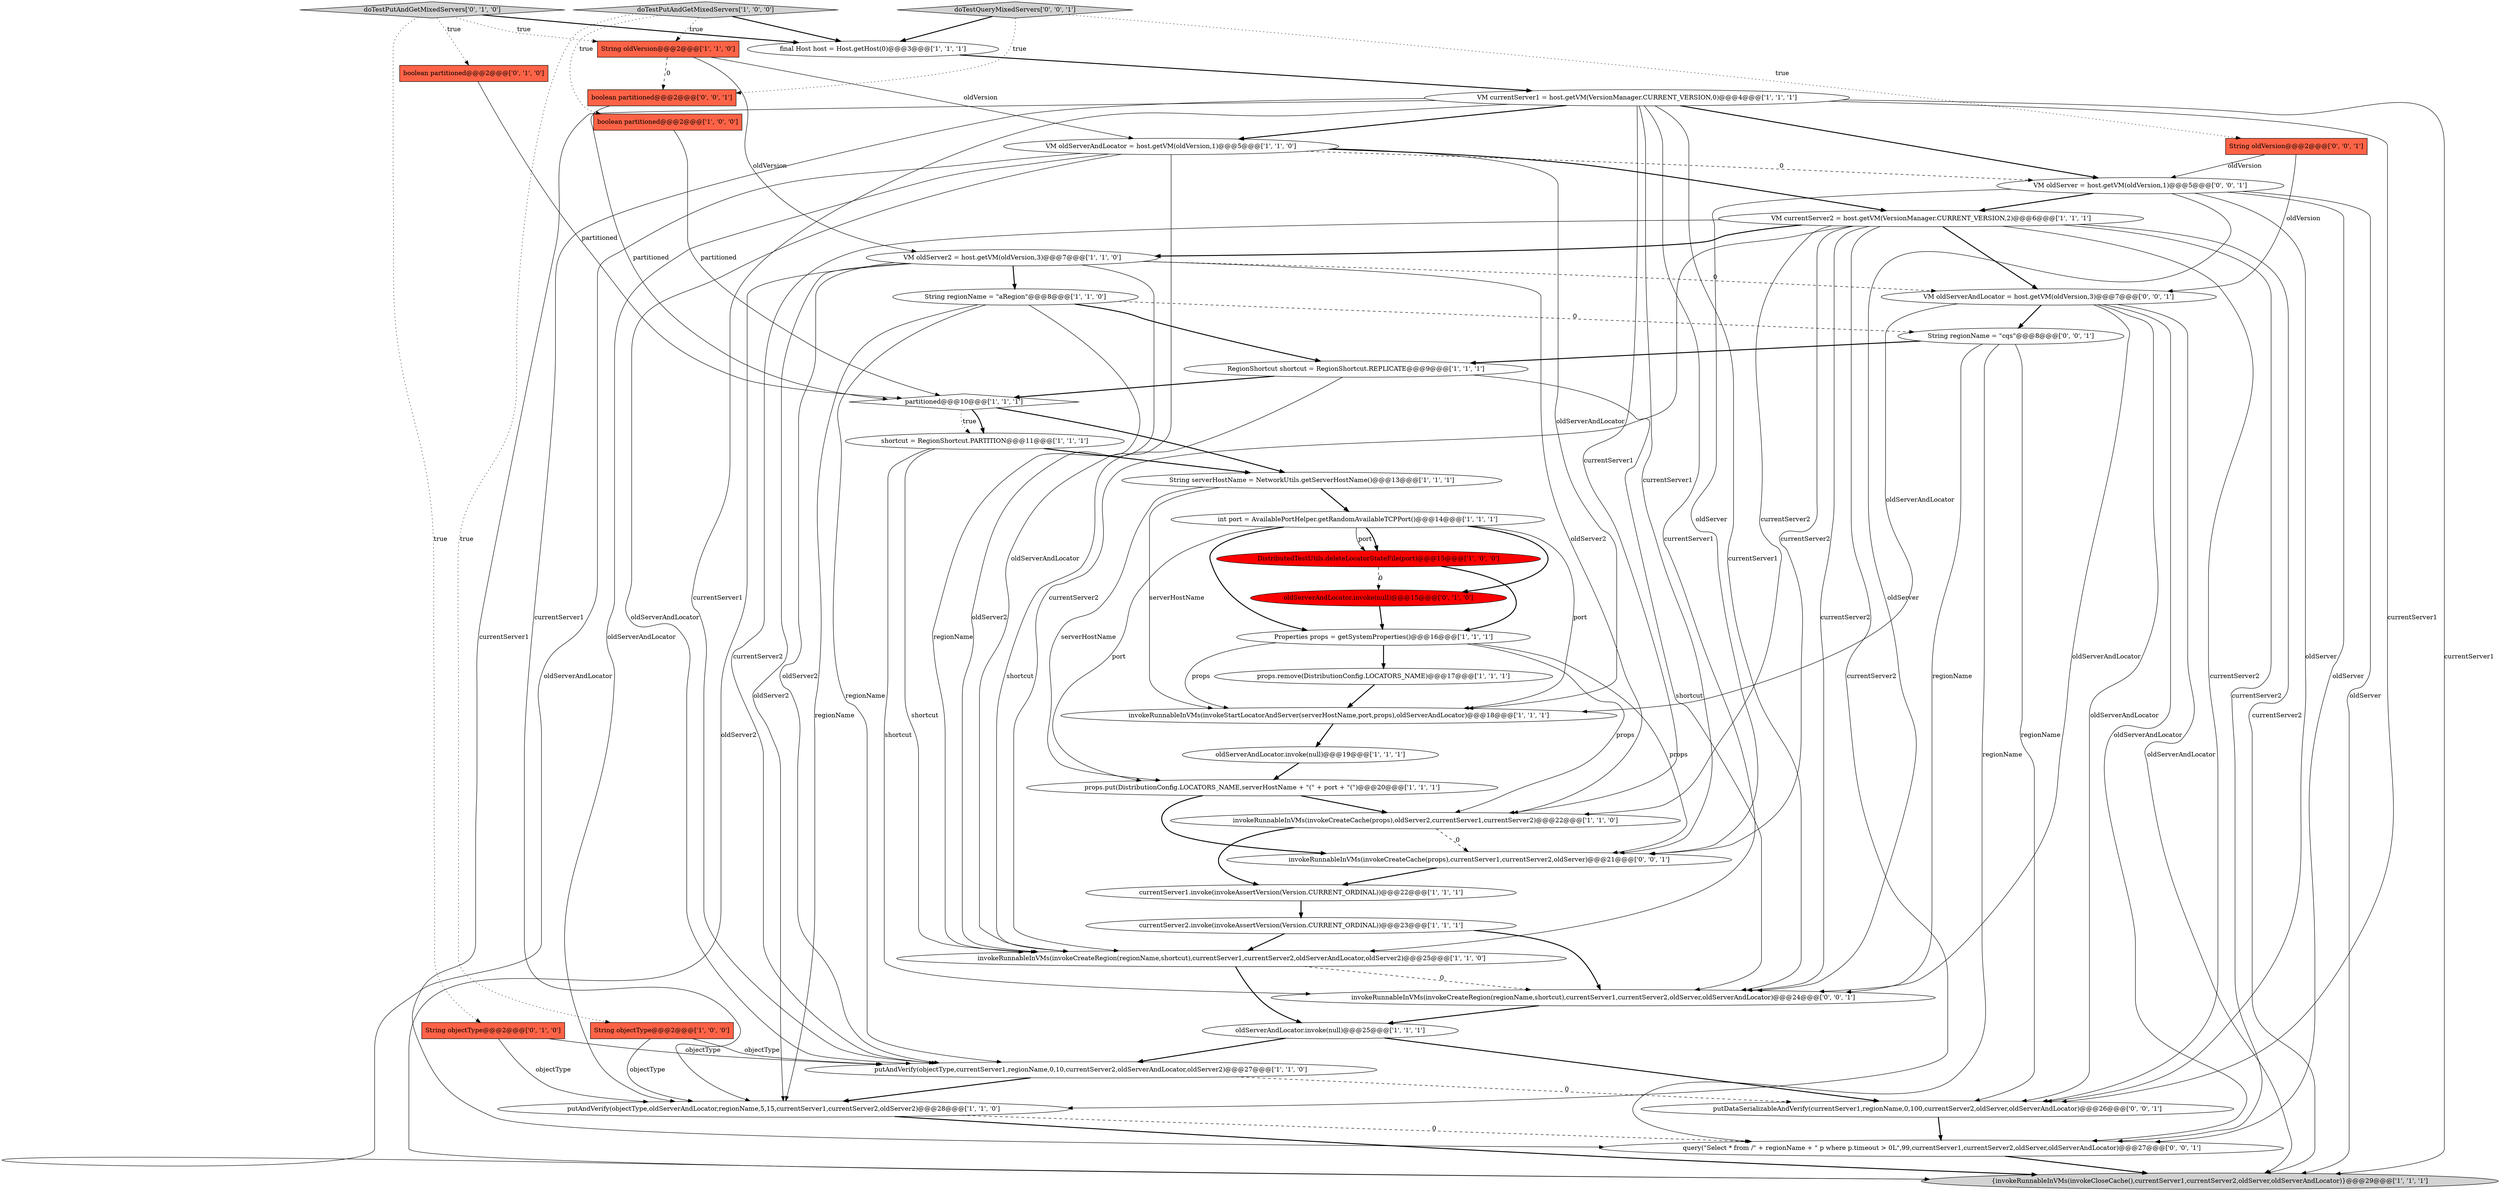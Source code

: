 digraph {
38 [style = filled, label = "doTestQueryMixedServers['0', '0', '1']", fillcolor = lightgray, shape = diamond image = "AAA0AAABBB3BBB"];
6 [style = filled, label = "String regionName = \"aRegion\"@@@8@@@['1', '1', '0']", fillcolor = white, shape = ellipse image = "AAA0AAABBB1BBB"];
10 [style = filled, label = "putAndVerify(objectType,currentServer1,regionName,0,10,currentServer2,oldServerAndLocator,oldServer2)@@@27@@@['1', '1', '0']", fillcolor = white, shape = ellipse image = "AAA0AAABBB1BBB"];
25 [style = filled, label = "final Host host = Host.getHost(0)@@@3@@@['1', '1', '1']", fillcolor = white, shape = ellipse image = "AAA0AAABBB1BBB"];
36 [style = filled, label = "invokeRunnableInVMs(invokeCreateCache(props),currentServer1,currentServer2,oldServer)@@@21@@@['0', '0', '1']", fillcolor = white, shape = ellipse image = "AAA0AAABBB3BBB"];
23 [style = filled, label = "{invokeRunnableInVMs(invokeCloseCache(),currentServer1,currentServer2,oldServer,oldServerAndLocator)}@@@29@@@['1', '1', '1']", fillcolor = lightgray, shape = ellipse image = "AAA0AAABBB1BBB"];
15 [style = filled, label = "invokeRunnableInVMs(invokeCreateCache(props),oldServer2,currentServer1,currentServer2)@@@22@@@['1', '1', '0']", fillcolor = white, shape = ellipse image = "AAA0AAABBB1BBB"];
14 [style = filled, label = "String serverHostName = NetworkUtils.getServerHostName()@@@13@@@['1', '1', '1']", fillcolor = white, shape = ellipse image = "AAA0AAABBB1BBB"];
11 [style = filled, label = "doTestPutAndGetMixedServers['1', '0', '0']", fillcolor = lightgray, shape = diamond image = "AAA0AAABBB1BBB"];
27 [style = filled, label = "String oldVersion@@@2@@@['1', '1', '0']", fillcolor = tomato, shape = box image = "AAA0AAABBB1BBB"];
30 [style = filled, label = "boolean partitioned@@@2@@@['0', '1', '0']", fillcolor = tomato, shape = box image = "AAA0AAABBB2BBB"];
39 [style = filled, label = "String regionName = \"cqs\"@@@8@@@['0', '0', '1']", fillcolor = white, shape = ellipse image = "AAA0AAABBB3BBB"];
13 [style = filled, label = "String objectType@@@2@@@['1', '0', '0']", fillcolor = tomato, shape = box image = "AAA0AAABBB1BBB"];
40 [style = filled, label = "putDataSerializableAndVerify(currentServer1,regionName,0,100,currentServer2,oldServer,oldServerAndLocator)@@@26@@@['0', '0', '1']", fillcolor = white, shape = ellipse image = "AAA0AAABBB3BBB"];
21 [style = filled, label = "VM oldServer2 = host.getVM(oldVersion,3)@@@7@@@['1', '1', '0']", fillcolor = white, shape = ellipse image = "AAA0AAABBB1BBB"];
33 [style = filled, label = "VM oldServer = host.getVM(oldVersion,1)@@@5@@@['0', '0', '1']", fillcolor = white, shape = ellipse image = "AAA0AAABBB3BBB"];
37 [style = filled, label = "query(\"Select * from /\" + regionName + \" p where p.timeout > 0L\",99,currentServer1,currentServer2,oldServer,oldServerAndLocator)@@@27@@@['0', '0', '1']", fillcolor = white, shape = ellipse image = "AAA0AAABBB3BBB"];
26 [style = filled, label = "putAndVerify(objectType,oldServerAndLocator,regionName,5,15,currentServer1,currentServer2,oldServer2)@@@28@@@['1', '1', '0']", fillcolor = white, shape = ellipse image = "AAA0AAABBB1BBB"];
31 [style = filled, label = "doTestPutAndGetMixedServers['0', '1', '0']", fillcolor = lightgray, shape = diamond image = "AAA0AAABBB2BBB"];
34 [style = filled, label = "invokeRunnableInVMs(invokeCreateRegion(regionName,shortcut),currentServer1,currentServer2,oldServer,oldServerAndLocator)@@@24@@@['0', '0', '1']", fillcolor = white, shape = ellipse image = "AAA0AAABBB3BBB"];
41 [style = filled, label = "boolean partitioned@@@2@@@['0', '0', '1']", fillcolor = tomato, shape = box image = "AAA0AAABBB3BBB"];
20 [style = filled, label = "VM oldServerAndLocator = host.getVM(oldVersion,1)@@@5@@@['1', '1', '0']", fillcolor = white, shape = ellipse image = "AAA0AAABBB1BBB"];
1 [style = filled, label = "invokeRunnableInVMs(invokeCreateRegion(regionName,shortcut),currentServer1,currentServer2,oldServerAndLocator,oldServer2)@@@25@@@['1', '1', '0']", fillcolor = white, shape = ellipse image = "AAA0AAABBB1BBB"];
7 [style = filled, label = "oldServerAndLocator.invoke(null)@@@19@@@['1', '1', '1']", fillcolor = white, shape = ellipse image = "AAA0AAABBB1BBB"];
5 [style = filled, label = "props.put(DistributionConfig.LOCATORS_NAME,serverHostName + \"(\" + port + \"(\")@@@20@@@['1', '1', '1']", fillcolor = white, shape = ellipse image = "AAA0AAABBB1BBB"];
29 [style = filled, label = "oldServerAndLocator.invoke(null)@@@15@@@['0', '1', '0']", fillcolor = red, shape = ellipse image = "AAA1AAABBB2BBB"];
17 [style = filled, label = "int port = AvailablePortHelper.getRandomAvailableTCPPort()@@@14@@@['1', '1', '1']", fillcolor = white, shape = ellipse image = "AAA0AAABBB1BBB"];
32 [style = filled, label = "String objectType@@@2@@@['0', '1', '0']", fillcolor = tomato, shape = box image = "AAA0AAABBB2BBB"];
2 [style = filled, label = "currentServer2.invoke(invokeAssertVersion(Version.CURRENT_ORDINAL))@@@23@@@['1', '1', '1']", fillcolor = white, shape = ellipse image = "AAA0AAABBB1BBB"];
19 [style = filled, label = "DistributedTestUtils.deleteLocatorStateFile(port)@@@15@@@['1', '0', '0']", fillcolor = red, shape = ellipse image = "AAA1AAABBB1BBB"];
8 [style = filled, label = "boolean partitioned@@@2@@@['1', '0', '0']", fillcolor = tomato, shape = box image = "AAA0AAABBB1BBB"];
18 [style = filled, label = "oldServerAndLocator.invoke(null)@@@25@@@['1', '1', '1']", fillcolor = white, shape = ellipse image = "AAA0AAABBB1BBB"];
9 [style = filled, label = "props.remove(DistributionConfig.LOCATORS_NAME)@@@17@@@['1', '1', '1']", fillcolor = white, shape = ellipse image = "AAA0AAABBB1BBB"];
28 [style = filled, label = "invokeRunnableInVMs(invokeStartLocatorAndServer(serverHostName,port,props),oldServerAndLocator)@@@18@@@['1', '1', '1']", fillcolor = white, shape = ellipse image = "AAA0AAABBB1BBB"];
3 [style = filled, label = "shortcut = RegionShortcut.PARTITION@@@11@@@['1', '1', '1']", fillcolor = white, shape = ellipse image = "AAA0AAABBB1BBB"];
0 [style = filled, label = "Properties props = getSystemProperties()@@@16@@@['1', '1', '1']", fillcolor = white, shape = ellipse image = "AAA0AAABBB1BBB"];
22 [style = filled, label = "VM currentServer1 = host.getVM(VersionManager.CURRENT_VERSION,0)@@@4@@@['1', '1', '1']", fillcolor = white, shape = ellipse image = "AAA0AAABBB1BBB"];
42 [style = filled, label = "VM oldServerAndLocator = host.getVM(oldVersion,3)@@@7@@@['0', '0', '1']", fillcolor = white, shape = ellipse image = "AAA0AAABBB3BBB"];
24 [style = filled, label = "currentServer1.invoke(invokeAssertVersion(Version.CURRENT_ORDINAL))@@@22@@@['1', '1', '1']", fillcolor = white, shape = ellipse image = "AAA0AAABBB1BBB"];
35 [style = filled, label = "String oldVersion@@@2@@@['0', '0', '1']", fillcolor = tomato, shape = box image = "AAA0AAABBB3BBB"];
16 [style = filled, label = "RegionShortcut shortcut = RegionShortcut.REPLICATE@@@9@@@['1', '1', '1']", fillcolor = white, shape = ellipse image = "AAA0AAABBB1BBB"];
12 [style = filled, label = "VM currentServer2 = host.getVM(VersionManager.CURRENT_VERSION,2)@@@6@@@['1', '1', '1']", fillcolor = white, shape = ellipse image = "AAA0AAABBB1BBB"];
4 [style = filled, label = "partitioned@@@10@@@['1', '1', '1']", fillcolor = white, shape = diamond image = "AAA0AAABBB1BBB"];
16->1 [style = solid, label="shortcut"];
25->22 [style = bold, label=""];
38->41 [style = dotted, label="true"];
29->0 [style = bold, label=""];
33->23 [style = solid, label="oldServer"];
8->4 [style = solid, label="partitioned"];
12->34 [style = solid, label="currentServer2"];
22->36 [style = solid, label="currentServer1"];
5->15 [style = bold, label=""];
14->17 [style = bold, label=""];
34->18 [style = bold, label=""];
17->19 [style = solid, label="port"];
12->42 [style = bold, label=""];
33->34 [style = solid, label="oldServer"];
39->34 [style = solid, label="regionName"];
22->23 [style = solid, label="currentServer1"];
21->1 [style = solid, label="oldServer2"];
36->24 [style = bold, label=""];
21->23 [style = solid, label="oldServer2"];
12->15 [style = solid, label="currentServer2"];
14->5 [style = solid, label="serverHostName"];
22->15 [style = solid, label="currentServer1"];
35->33 [style = solid, label="oldVersion"];
31->27 [style = dotted, label="true"];
12->37 [style = solid, label="currentServer2"];
6->26 [style = solid, label="regionName"];
11->8 [style = dotted, label="true"];
22->10 [style = solid, label="currentServer1"];
22->26 [style = solid, label="currentServer1"];
20->23 [style = solid, label="oldServerAndLocator"];
5->36 [style = bold, label=""];
17->28 [style = solid, label="port"];
12->10 [style = solid, label="currentServer2"];
11->25 [style = bold, label=""];
40->37 [style = bold, label=""];
4->3 [style = bold, label=""];
22->33 [style = bold, label=""];
12->1 [style = solid, label="currentServer2"];
12->21 [style = bold, label=""];
32->26 [style = solid, label="objectType"];
1->34 [style = dashed, label="0"];
2->34 [style = bold, label=""];
33->36 [style = solid, label="oldServer"];
17->5 [style = solid, label="port"];
30->4 [style = solid, label="partitioned"];
10->26 [style = bold, label=""];
11->13 [style = dotted, label="true"];
12->26 [style = solid, label="currentServer2"];
15->36 [style = dashed, label="0"];
3->34 [style = solid, label="shortcut"];
31->30 [style = dotted, label="true"];
42->34 [style = solid, label="oldServerAndLocator"];
7->5 [style = bold, label=""];
22->20 [style = bold, label=""];
38->25 [style = bold, label=""];
42->23 [style = solid, label="oldServerAndLocator"];
13->10 [style = solid, label="objectType"];
22->34 [style = solid, label="currentServer1"];
0->28 [style = solid, label="props"];
20->33 [style = dashed, label="0"];
16->34 [style = solid, label="shortcut"];
4->14 [style = bold, label=""];
31->25 [style = bold, label=""];
39->16 [style = bold, label=""];
27->41 [style = dashed, label="0"];
22->37 [style = solid, label="currentServer1"];
2->1 [style = bold, label=""];
27->21 [style = solid, label="oldVersion"];
18->40 [style = bold, label=""];
42->39 [style = bold, label=""];
20->10 [style = solid, label="oldServerAndLocator"];
39->40 [style = solid, label="regionName"];
12->40 [style = solid, label="currentServer2"];
32->10 [style = solid, label="objectType"];
22->1 [style = solid, label="currentServer1"];
33->12 [style = bold, label=""];
39->37 [style = solid, label="regionName"];
21->15 [style = solid, label="oldServer2"];
21->42 [style = dashed, label="0"];
19->0 [style = bold, label=""];
42->37 [style = solid, label="oldServerAndLocator"];
9->28 [style = bold, label=""];
14->28 [style = solid, label="serverHostName"];
20->28 [style = solid, label="oldServerAndLocator"];
17->0 [style = bold, label=""];
4->3 [style = dotted, label="true"];
13->26 [style = solid, label="objectType"];
11->27 [style = dotted, label="true"];
18->10 [style = bold, label=""];
10->40 [style = dashed, label="0"];
33->40 [style = solid, label="oldServer"];
26->37 [style = dashed, label="0"];
0->15 [style = solid, label="props"];
3->1 [style = solid, label="shortcut"];
16->4 [style = bold, label=""];
33->37 [style = solid, label="oldServer"];
22->40 [style = solid, label="currentServer1"];
35->42 [style = solid, label="oldVersion"];
12->36 [style = solid, label="currentServer2"];
0->9 [style = bold, label=""];
24->2 [style = bold, label=""];
21->6 [style = bold, label=""];
6->1 [style = solid, label="regionName"];
3->14 [style = bold, label=""];
28->7 [style = bold, label=""];
19->29 [style = dashed, label="0"];
20->26 [style = solid, label="oldServerAndLocator"];
1->18 [style = bold, label=""];
21->26 [style = solid, label="oldServer2"];
12->23 [style = solid, label="currentServer2"];
37->23 [style = bold, label=""];
17->19 [style = bold, label=""];
42->40 [style = solid, label="oldServerAndLocator"];
31->32 [style = dotted, label="true"];
0->36 [style = solid, label="props"];
41->4 [style = solid, label="partitioned"];
6->16 [style = bold, label=""];
38->35 [style = dotted, label="true"];
15->24 [style = bold, label=""];
26->23 [style = bold, label=""];
21->10 [style = solid, label="oldServer2"];
20->12 [style = bold, label=""];
20->1 [style = solid, label="oldServerAndLocator"];
17->29 [style = bold, label=""];
27->20 [style = solid, label="oldVersion"];
6->10 [style = solid, label="regionName"];
6->39 [style = dashed, label="0"];
42->28 [style = solid, label="oldServerAndLocator"];
}
